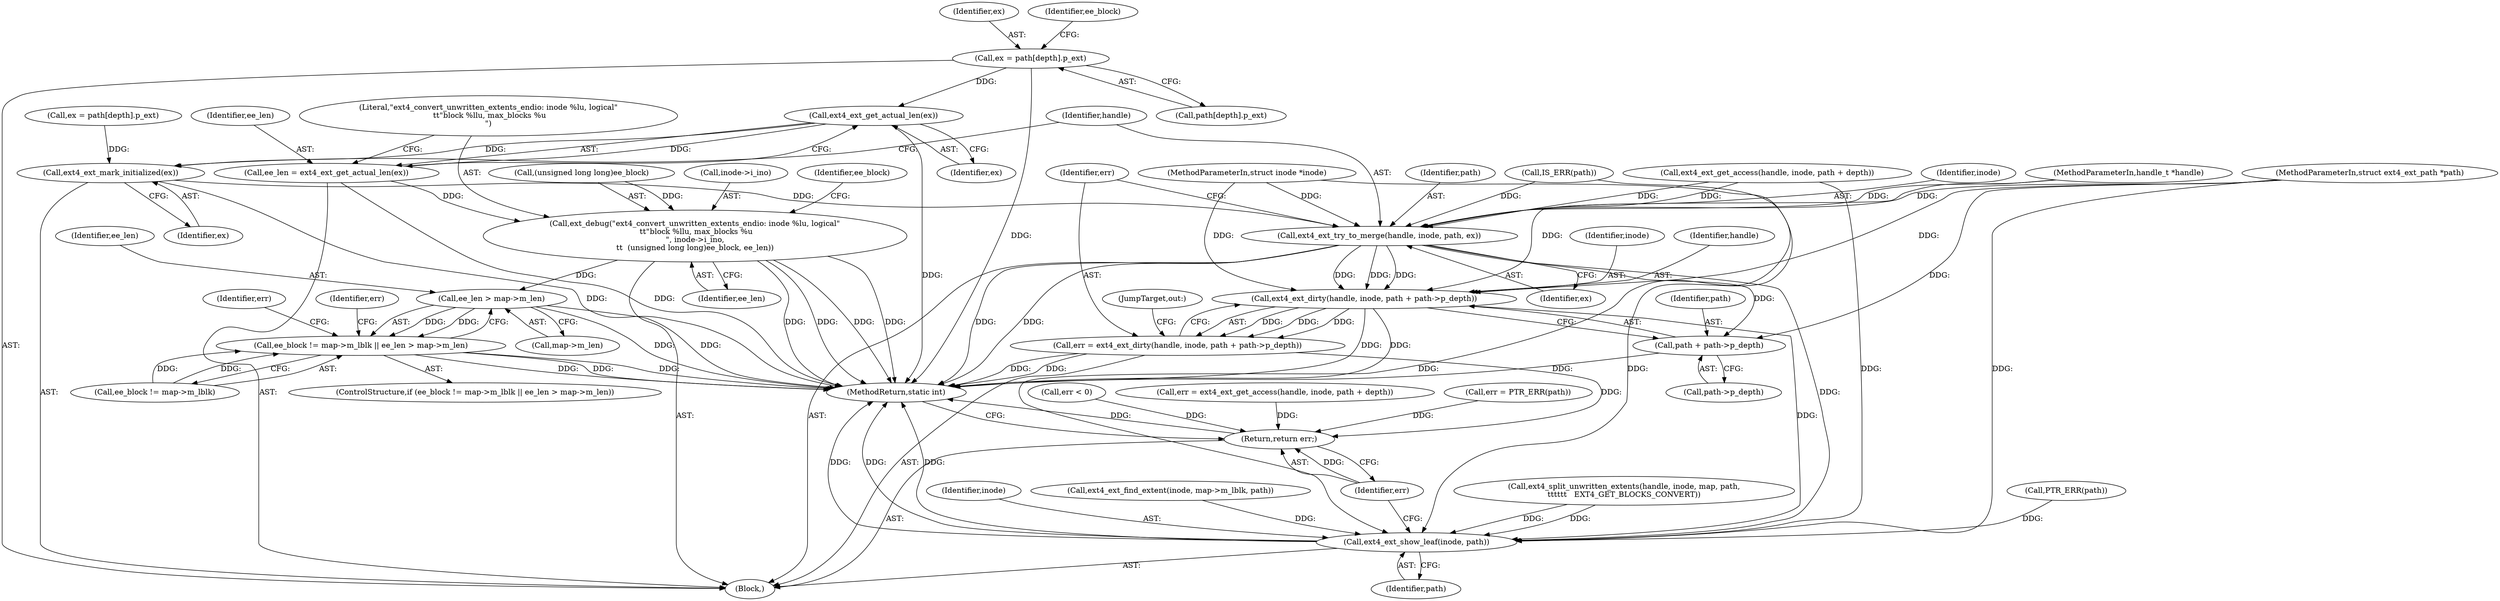 digraph "0_linux_dee1f973ca341c266229faa5a1a5bb268bed3531@array" {
"1000122" [label="(Call,ex = path[depth].p_ext)"];
"1000137" [label="(Call,ext4_ext_get_actual_len(ex))"];
"1000135" [label="(Call,ee_len = ext4_ext_get_actual_len(ex))"];
"1000139" [label="(Call,ext_debug(\"ext4_convert_unwritten_extents_endio: inode %lu, logical\"\n \t\t\"block %llu, max_blocks %u\n\", inode->i_ino,\n\t\t  (unsigned long long)ee_block, ee_len))"];
"1000155" [label="(Call,ee_len > map->m_len)"];
"1000149" [label="(Call,ee_block != map->m_lblk || ee_len > map->m_len)"];
"1000215" [label="(Call,ext4_ext_mark_initialized(ex))"];
"1000217" [label="(Call,ext4_ext_try_to_merge(handle, inode, path, ex))"];
"1000224" [label="(Call,ext4_ext_dirty(handle, inode, path + path->p_depth))"];
"1000222" [label="(Call,err = ext4_ext_dirty(handle, inode, path + path->p_depth))"];
"1000236" [label="(Return,return err;)"];
"1000233" [label="(Call,ext4_ext_show_leaf(inode, path))"];
"1000227" [label="(Call,path + path->p_depth)"];
"1000123" [label="(Identifier,ex)"];
"1000226" [label="(Identifier,inode)"];
"1000223" [label="(Identifier,err)"];
"1000137" [label="(Call,ext4_ext_get_actual_len(ex))"];
"1000221" [label="(Identifier,ex)"];
"1000141" [label="(Call,inode->i_ino)"];
"1000151" [label="(Identifier,ee_block)"];
"1000233" [label="(Call,ext4_ext_show_leaf(inode, path))"];
"1000237" [label="(Identifier,err)"];
"1000219" [label="(Identifier,inode)"];
"1000155" [label="(Call,ee_len > map->m_len)"];
"1000204" [label="(Call,err = ext4_ext_get_access(handle, inode, path + depth))"];
"1000150" [label="(Call,ee_block != map->m_lblk)"];
"1000156" [label="(Identifier,ee_len)"];
"1000106" [label="(MethodParameterIn,struct inode *inode)"];
"1000140" [label="(Literal,\"ext4_convert_unwritten_extents_endio: inode %lu, logical\"\n \t\t\"block %llu, max_blocks %u\n\")"];
"1000130" [label="(Identifier,ee_block)"];
"1000162" [label="(Identifier,err)"];
"1000136" [label="(Identifier,ee_len)"];
"1000220" [label="(Identifier,path)"];
"1000224" [label="(Call,ext4_ext_dirty(handle, inode, path + path->p_depth))"];
"1000163" [label="(Call,ext4_split_unwritten_extents(handle, inode, map, path,\n\t\t\t\t\t\t   EXT4_GET_BLOCKS_CONVERT))"];
"1000190" [label="(Call,PTR_ERR(path))"];
"1000217" [label="(Call,ext4_ext_try_to_merge(handle, inode, path, ex))"];
"1000188" [label="(Call,err = PTR_ERR(path))"];
"1000206" [label="(Call,ext4_ext_get_access(handle, inode, path + depth))"];
"1000135" [label="(Call,ee_len = ext4_ext_get_actual_len(ex))"];
"1000222" [label="(Call,err = ext4_ext_dirty(handle, inode, path + path->p_depth))"];
"1000234" [label="(Identifier,inode)"];
"1000109" [label="(Block,)"];
"1000185" [label="(Call,IS_ERR(path))"];
"1000122" [label="(Call,ex = path[depth].p_ext)"];
"1000157" [label="(Call,map->m_len)"];
"1000105" [label="(MethodParameterIn,handle_t *handle)"];
"1000229" [label="(Call,path->p_depth)"];
"1000139" [label="(Call,ext_debug(\"ext4_convert_unwritten_extents_endio: inode %lu, logical\"\n \t\t\"block %llu, max_blocks %u\n\", inode->i_ino,\n\t\t  (unsigned long long)ee_block, ee_len))"];
"1000218" [label="(Identifier,handle)"];
"1000147" [label="(Identifier,ee_len)"];
"1000238" [label="(MethodReturn,static int)"];
"1000225" [label="(Identifier,handle)"];
"1000170" [label="(Call,err < 0)"];
"1000144" [label="(Call,(unsigned long long)ee_block)"];
"1000228" [label="(Identifier,path)"];
"1000149" [label="(Call,ee_block != map->m_lblk || ee_len > map->m_len)"];
"1000215" [label="(Call,ext4_ext_mark_initialized(ex))"];
"1000178" [label="(Call,ext4_ext_find_extent(inode, map->m_lblk, path))"];
"1000205" [label="(Identifier,err)"];
"1000236" [label="(Return,return err;)"];
"1000108" [label="(MethodParameterIn,struct ext4_ext_path *path)"];
"1000148" [label="(ControlStructure,if (ee_block != map->m_lblk || ee_len > map->m_len))"];
"1000197" [label="(Call,ex = path[depth].p_ext)"];
"1000232" [label="(JumpTarget,out:)"];
"1000227" [label="(Call,path + path->p_depth)"];
"1000138" [label="(Identifier,ex)"];
"1000216" [label="(Identifier,ex)"];
"1000235" [label="(Identifier,path)"];
"1000124" [label="(Call,path[depth].p_ext)"];
"1000122" -> "1000109"  [label="AST: "];
"1000122" -> "1000124"  [label="CFG: "];
"1000123" -> "1000122"  [label="AST: "];
"1000124" -> "1000122"  [label="AST: "];
"1000130" -> "1000122"  [label="CFG: "];
"1000122" -> "1000238"  [label="DDG: "];
"1000122" -> "1000137"  [label="DDG: "];
"1000137" -> "1000135"  [label="AST: "];
"1000137" -> "1000138"  [label="CFG: "];
"1000138" -> "1000137"  [label="AST: "];
"1000135" -> "1000137"  [label="CFG: "];
"1000137" -> "1000238"  [label="DDG: "];
"1000137" -> "1000135"  [label="DDG: "];
"1000137" -> "1000215"  [label="DDG: "];
"1000135" -> "1000109"  [label="AST: "];
"1000136" -> "1000135"  [label="AST: "];
"1000140" -> "1000135"  [label="CFG: "];
"1000135" -> "1000238"  [label="DDG: "];
"1000135" -> "1000139"  [label="DDG: "];
"1000139" -> "1000109"  [label="AST: "];
"1000139" -> "1000147"  [label="CFG: "];
"1000140" -> "1000139"  [label="AST: "];
"1000141" -> "1000139"  [label="AST: "];
"1000144" -> "1000139"  [label="AST: "];
"1000147" -> "1000139"  [label="AST: "];
"1000151" -> "1000139"  [label="CFG: "];
"1000139" -> "1000238"  [label="DDG: "];
"1000139" -> "1000238"  [label="DDG: "];
"1000139" -> "1000238"  [label="DDG: "];
"1000139" -> "1000238"  [label="DDG: "];
"1000144" -> "1000139"  [label="DDG: "];
"1000139" -> "1000155"  [label="DDG: "];
"1000155" -> "1000149"  [label="AST: "];
"1000155" -> "1000157"  [label="CFG: "];
"1000156" -> "1000155"  [label="AST: "];
"1000157" -> "1000155"  [label="AST: "];
"1000149" -> "1000155"  [label="CFG: "];
"1000155" -> "1000238"  [label="DDG: "];
"1000155" -> "1000238"  [label="DDG: "];
"1000155" -> "1000149"  [label="DDG: "];
"1000155" -> "1000149"  [label="DDG: "];
"1000149" -> "1000148"  [label="AST: "];
"1000149" -> "1000150"  [label="CFG: "];
"1000150" -> "1000149"  [label="AST: "];
"1000162" -> "1000149"  [label="CFG: "];
"1000205" -> "1000149"  [label="CFG: "];
"1000149" -> "1000238"  [label="DDG: "];
"1000149" -> "1000238"  [label="DDG: "];
"1000149" -> "1000238"  [label="DDG: "];
"1000150" -> "1000149"  [label="DDG: "];
"1000150" -> "1000149"  [label="DDG: "];
"1000215" -> "1000109"  [label="AST: "];
"1000215" -> "1000216"  [label="CFG: "];
"1000216" -> "1000215"  [label="AST: "];
"1000218" -> "1000215"  [label="CFG: "];
"1000215" -> "1000238"  [label="DDG: "];
"1000197" -> "1000215"  [label="DDG: "];
"1000215" -> "1000217"  [label="DDG: "];
"1000217" -> "1000109"  [label="AST: "];
"1000217" -> "1000221"  [label="CFG: "];
"1000218" -> "1000217"  [label="AST: "];
"1000219" -> "1000217"  [label="AST: "];
"1000220" -> "1000217"  [label="AST: "];
"1000221" -> "1000217"  [label="AST: "];
"1000223" -> "1000217"  [label="CFG: "];
"1000217" -> "1000238"  [label="DDG: "];
"1000217" -> "1000238"  [label="DDG: "];
"1000206" -> "1000217"  [label="DDG: "];
"1000206" -> "1000217"  [label="DDG: "];
"1000105" -> "1000217"  [label="DDG: "];
"1000106" -> "1000217"  [label="DDG: "];
"1000108" -> "1000217"  [label="DDG: "];
"1000185" -> "1000217"  [label="DDG: "];
"1000217" -> "1000224"  [label="DDG: "];
"1000217" -> "1000224"  [label="DDG: "];
"1000217" -> "1000224"  [label="DDG: "];
"1000217" -> "1000227"  [label="DDG: "];
"1000217" -> "1000233"  [label="DDG: "];
"1000224" -> "1000222"  [label="AST: "];
"1000224" -> "1000227"  [label="CFG: "];
"1000225" -> "1000224"  [label="AST: "];
"1000226" -> "1000224"  [label="AST: "];
"1000227" -> "1000224"  [label="AST: "];
"1000222" -> "1000224"  [label="CFG: "];
"1000224" -> "1000238"  [label="DDG: "];
"1000224" -> "1000238"  [label="DDG: "];
"1000224" -> "1000222"  [label="DDG: "];
"1000224" -> "1000222"  [label="DDG: "];
"1000224" -> "1000222"  [label="DDG: "];
"1000105" -> "1000224"  [label="DDG: "];
"1000106" -> "1000224"  [label="DDG: "];
"1000108" -> "1000224"  [label="DDG: "];
"1000224" -> "1000233"  [label="DDG: "];
"1000222" -> "1000109"  [label="AST: "];
"1000223" -> "1000222"  [label="AST: "];
"1000232" -> "1000222"  [label="CFG: "];
"1000222" -> "1000238"  [label="DDG: "];
"1000222" -> "1000238"  [label="DDG: "];
"1000222" -> "1000236"  [label="DDG: "];
"1000236" -> "1000109"  [label="AST: "];
"1000236" -> "1000237"  [label="CFG: "];
"1000237" -> "1000236"  [label="AST: "];
"1000238" -> "1000236"  [label="CFG: "];
"1000236" -> "1000238"  [label="DDG: "];
"1000237" -> "1000236"  [label="DDG: "];
"1000188" -> "1000236"  [label="DDG: "];
"1000170" -> "1000236"  [label="DDG: "];
"1000204" -> "1000236"  [label="DDG: "];
"1000233" -> "1000109"  [label="AST: "];
"1000233" -> "1000235"  [label="CFG: "];
"1000234" -> "1000233"  [label="AST: "];
"1000235" -> "1000233"  [label="AST: "];
"1000237" -> "1000233"  [label="CFG: "];
"1000233" -> "1000238"  [label="DDG: "];
"1000233" -> "1000238"  [label="DDG: "];
"1000233" -> "1000238"  [label="DDG: "];
"1000178" -> "1000233"  [label="DDG: "];
"1000206" -> "1000233"  [label="DDG: "];
"1000163" -> "1000233"  [label="DDG: "];
"1000163" -> "1000233"  [label="DDG: "];
"1000106" -> "1000233"  [label="DDG: "];
"1000190" -> "1000233"  [label="DDG: "];
"1000108" -> "1000233"  [label="DDG: "];
"1000185" -> "1000233"  [label="DDG: "];
"1000227" -> "1000229"  [label="CFG: "];
"1000228" -> "1000227"  [label="AST: "];
"1000229" -> "1000227"  [label="AST: "];
"1000227" -> "1000238"  [label="DDG: "];
"1000108" -> "1000227"  [label="DDG: "];
}
